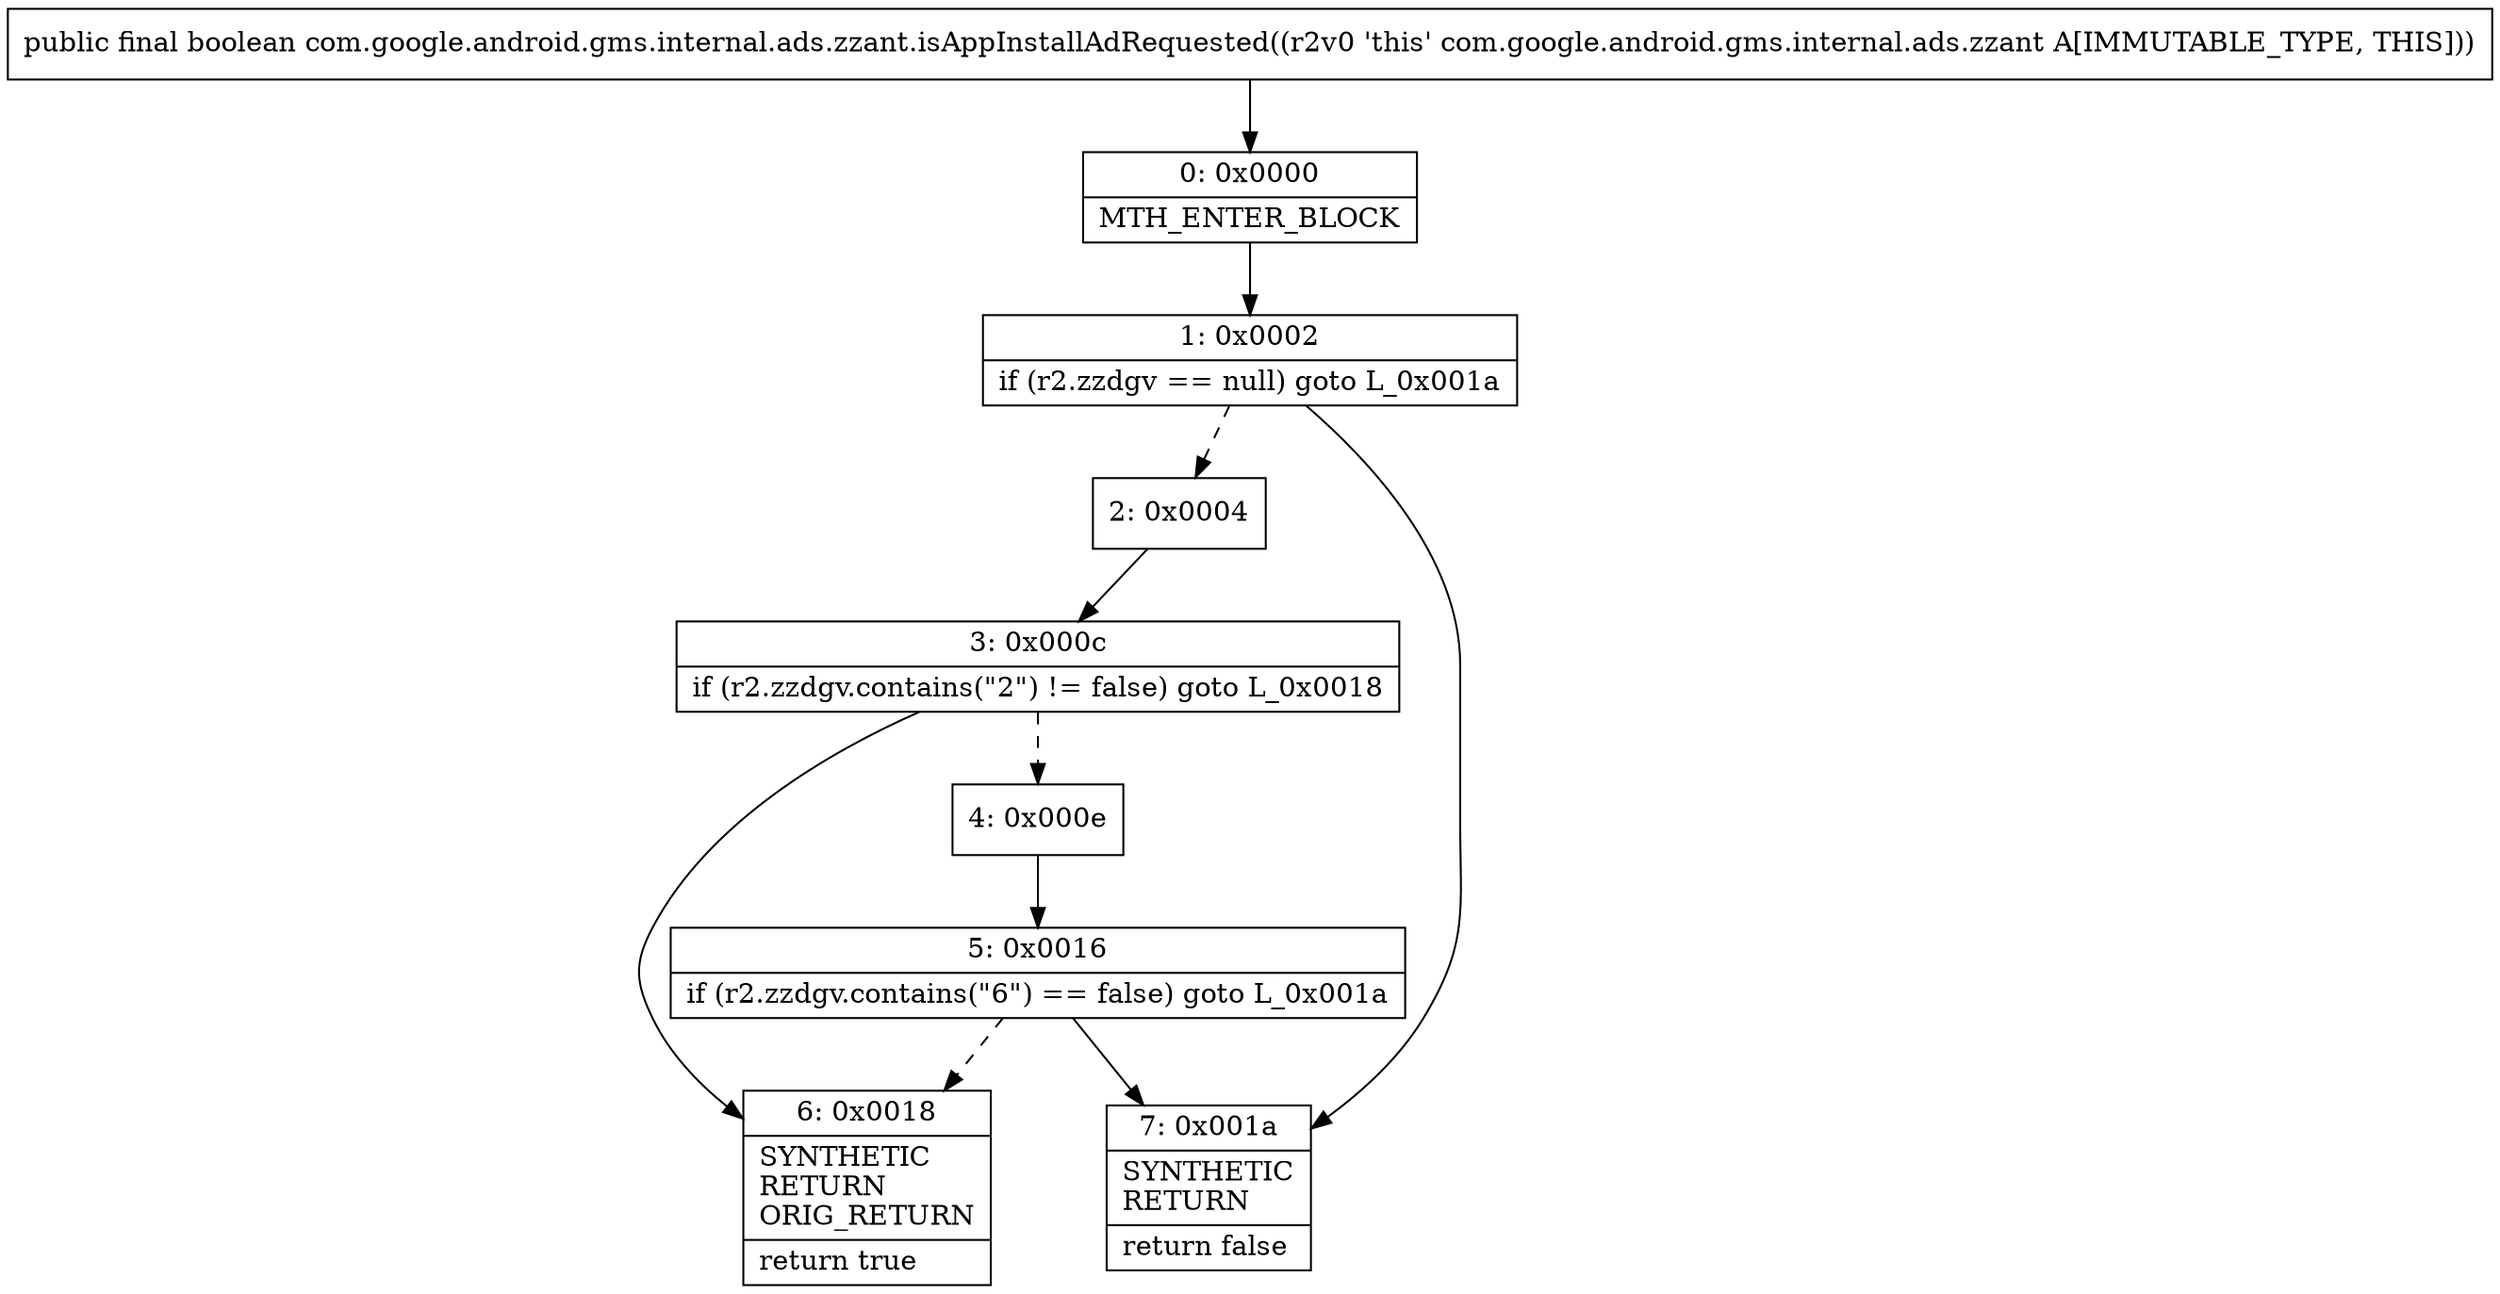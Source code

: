 digraph "CFG forcom.google.android.gms.internal.ads.zzant.isAppInstallAdRequested()Z" {
Node_0 [shape=record,label="{0\:\ 0x0000|MTH_ENTER_BLOCK\l}"];
Node_1 [shape=record,label="{1\:\ 0x0002|if (r2.zzdgv == null) goto L_0x001a\l}"];
Node_2 [shape=record,label="{2\:\ 0x0004}"];
Node_3 [shape=record,label="{3\:\ 0x000c|if (r2.zzdgv.contains(\"2\") != false) goto L_0x0018\l}"];
Node_4 [shape=record,label="{4\:\ 0x000e}"];
Node_5 [shape=record,label="{5\:\ 0x0016|if (r2.zzdgv.contains(\"6\") == false) goto L_0x001a\l}"];
Node_6 [shape=record,label="{6\:\ 0x0018|SYNTHETIC\lRETURN\lORIG_RETURN\l|return true\l}"];
Node_7 [shape=record,label="{7\:\ 0x001a|SYNTHETIC\lRETURN\l|return false\l}"];
MethodNode[shape=record,label="{public final boolean com.google.android.gms.internal.ads.zzant.isAppInstallAdRequested((r2v0 'this' com.google.android.gms.internal.ads.zzant A[IMMUTABLE_TYPE, THIS])) }"];
MethodNode -> Node_0;
Node_0 -> Node_1;
Node_1 -> Node_2[style=dashed];
Node_1 -> Node_7;
Node_2 -> Node_3;
Node_3 -> Node_4[style=dashed];
Node_3 -> Node_6;
Node_4 -> Node_5;
Node_5 -> Node_6[style=dashed];
Node_5 -> Node_7;
}

